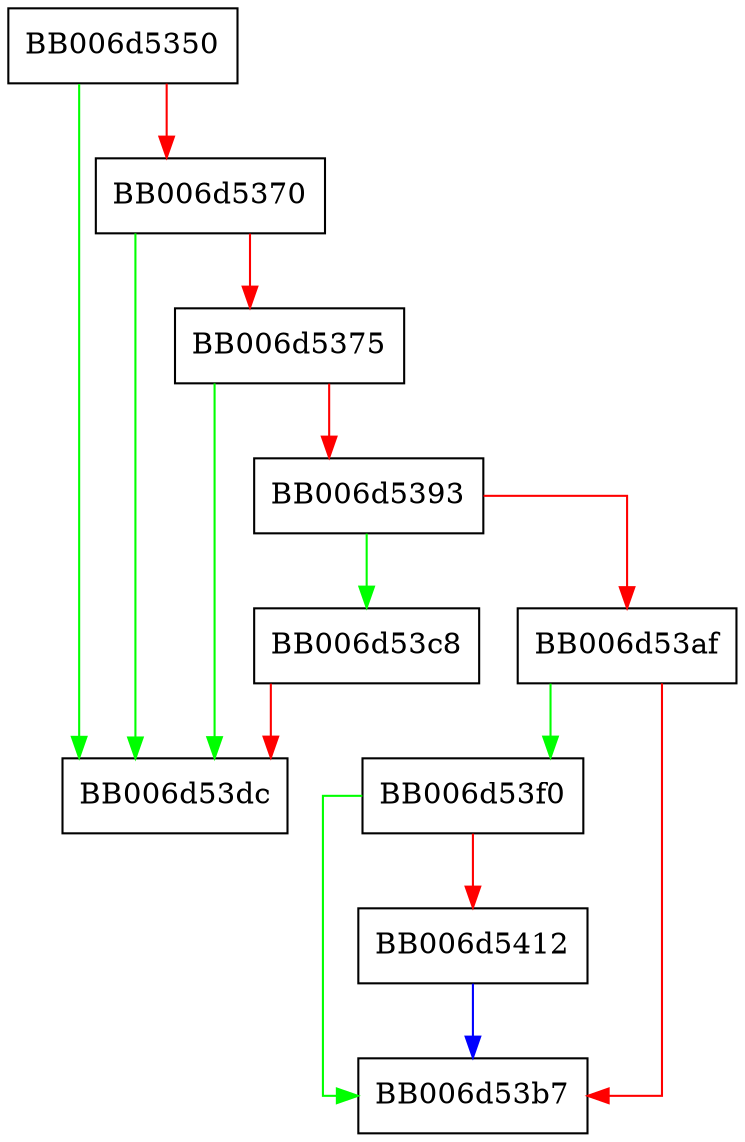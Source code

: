 digraph sm2_gen_init {
  node [shape="box"];
  graph [splines=ortho];
  BB006d5350 -> BB006d53dc [color="green"];
  BB006d5350 -> BB006d5370 [color="red"];
  BB006d5370 -> BB006d53dc [color="green"];
  BB006d5370 -> BB006d5375 [color="red"];
  BB006d5375 -> BB006d53dc [color="green"];
  BB006d5375 -> BB006d5393 [color="red"];
  BB006d5393 -> BB006d53c8 [color="green"];
  BB006d5393 -> BB006d53af [color="red"];
  BB006d53af -> BB006d53f0 [color="green"];
  BB006d53af -> BB006d53b7 [color="red"];
  BB006d53c8 -> BB006d53dc [color="red"];
  BB006d53f0 -> BB006d53b7 [color="green"];
  BB006d53f0 -> BB006d5412 [color="red"];
  BB006d5412 -> BB006d53b7 [color="blue"];
}